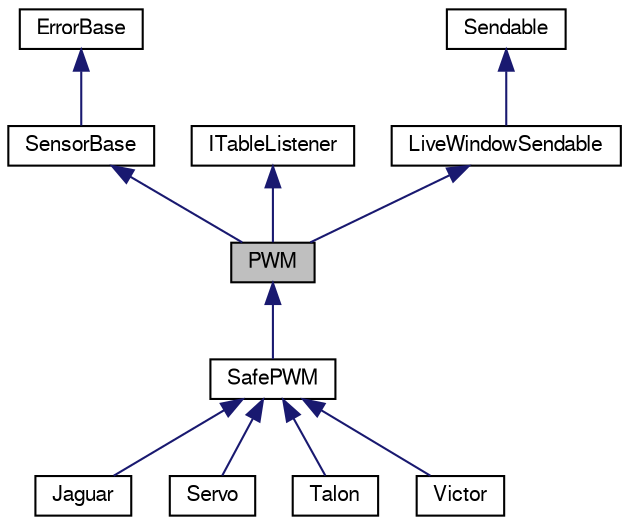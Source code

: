 digraph "PWM"
{
  bgcolor="transparent";
  edge [fontname="FreeSans",fontsize="10",labelfontname="FreeSans",labelfontsize="10"];
  node [fontname="FreeSans",fontsize="10",shape=record];
  Node1 [label="PWM",height=0.2,width=0.4,color="black", fillcolor="grey75", style="filled" fontcolor="black"];
  Node2 -> Node1 [dir="back",color="midnightblue",fontsize="10",style="solid",fontname="FreeSans"];
  Node2 [label="SensorBase",height=0.2,width=0.4,color="black",URL="$class_sensor_base.html"];
  Node3 -> Node2 [dir="back",color="midnightblue",fontsize="10",style="solid",fontname="FreeSans"];
  Node3 [label="ErrorBase",height=0.2,width=0.4,color="black",URL="$class_error_base.html"];
  Node4 -> Node1 [dir="back",color="midnightblue",fontsize="10",style="solid",fontname="FreeSans"];
  Node4 [label="ITableListener",height=0.2,width=0.4,color="black",URL="$class_i_table_listener.html"];
  Node5 -> Node1 [dir="back",color="midnightblue",fontsize="10",style="solid",fontname="FreeSans"];
  Node5 [label="LiveWindowSendable",height=0.2,width=0.4,color="black",URL="$class_live_window_sendable.html"];
  Node6 -> Node5 [dir="back",color="midnightblue",fontsize="10",style="solid",fontname="FreeSans"];
  Node6 [label="Sendable",height=0.2,width=0.4,color="black",URL="$class_sendable.html"];
  Node1 -> Node7 [dir="back",color="midnightblue",fontsize="10",style="solid",fontname="FreeSans"];
  Node7 [label="SafePWM",height=0.2,width=0.4,color="black",URL="$class_safe_p_w_m.html"];
  Node7 -> Node8 [dir="back",color="midnightblue",fontsize="10",style="solid",fontname="FreeSans"];
  Node8 [label="Jaguar",height=0.2,width=0.4,color="black",URL="$class_jaguar.html"];
  Node7 -> Node9 [dir="back",color="midnightblue",fontsize="10",style="solid",fontname="FreeSans"];
  Node9 [label="Servo",height=0.2,width=0.4,color="black",URL="$class_servo.html"];
  Node7 -> Node10 [dir="back",color="midnightblue",fontsize="10",style="solid",fontname="FreeSans"];
  Node10 [label="Talon",height=0.2,width=0.4,color="black",URL="$class_talon.html"];
  Node7 -> Node11 [dir="back",color="midnightblue",fontsize="10",style="solid",fontname="FreeSans"];
  Node11 [label="Victor",height=0.2,width=0.4,color="black",URL="$class_victor.html"];
}
